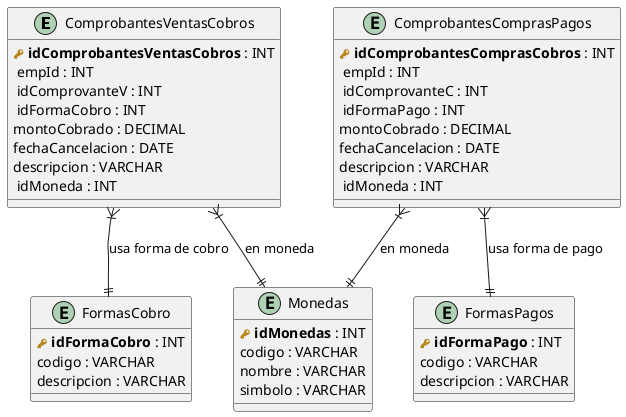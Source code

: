 @startuml
!define primary_key(x) <b><color:#b8861b><&key></color> x</b>
!define foreign_key(x) <color:#aaaaaa><&foreign></color> x

entity "ComprobantesVentasCobros" {
    primary_key(idComprobantesVentasCobros) : INT
    foreign_key(empId) : INT
    foreign_key(idComprovanteV) : INT
    foreign_key(idFormaCobro) : INT
    montoCobrado : DECIMAL
    fechaCancelacion : DATE
    descripcion : VARCHAR
    foreign_key(idMoneda) : INT
}

entity "ComprobantesComprasPagos" {
    primary_key(idComprobantesComprasCobros) : INT
    foreign_key(empId) : INT
    foreign_key(idComprovanteC) : INT
    foreign_key(idFormaPago) : INT
    montoCobrado : DECIMAL
    fechaCancelacion : DATE
    descripcion : VARCHAR
    foreign_key(idMoneda) : INT
}

entity "Monedas" {
    primary_key(idMonedas) : INT
    codigo : VARCHAR
    nombre : VARCHAR
    simbolo : VARCHAR
}

entity "FormasCobro" {
    primary_key(idFormaCobro) : INT
    codigo : VARCHAR
    descripcion : VARCHAR
}

entity "FormasPagos" {
    primary_key(idFormaPago) : INT
    codigo : VARCHAR
    descripcion : VARCHAR
}


ComprobantesVentasCobros }|--|| FormasCobro : "usa forma de cobro"
ComprobantesVentasCobros }|--|| Monedas : "en moneda"

ComprobantesComprasPagos }|--|| FormasPagos : "usa forma de pago"
ComprobantesComprasPagos }|--|| Monedas : "en moneda"


@enduml
